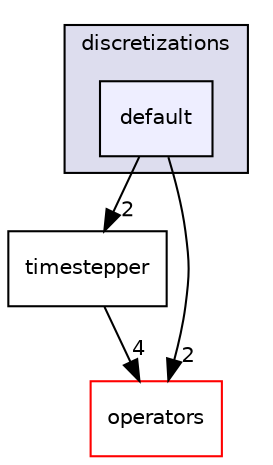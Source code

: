 digraph "default" {
  compound=true
  node [ fontsize="10", fontname="Helvetica"];
  edge [ labelfontsize="10", labelfontname="Helvetica"];
  subgraph clusterdir_1c4344a5cb9f11364009bdabd5974453 {
    graph [ bgcolor="#ddddee", pencolor="black", label="discretizations" fontname="Helvetica", fontsize="10", URL="dir_1c4344a5cb9f11364009bdabd5974453.html"]
  dir_3cf307f8a6b9d9a058d001b6d9b38fe9 [shape=box, label="default", style="filled", fillcolor="#eeeeff", pencolor="black", URL="dir_3cf307f8a6b9d9a058d001b6d9b38fe9.html"];
  }
  dir_dcfbe8758bba0745af0c464c9828dc4a [shape=box label="timestepper" URL="dir_dcfbe8758bba0745af0c464c9828dc4a.html"];
  dir_91b47eb1f5534b791b2db4e72c4ced9d [shape=box label="operators" fillcolor="white" style="filled" color="red" URL="dir_91b47eb1f5534b791b2db4e72c4ced9d.html"];
  dir_dcfbe8758bba0745af0c464c9828dc4a->dir_91b47eb1f5534b791b2db4e72c4ced9d [headlabel="4", labeldistance=1.5 headhref="dir_000004_000005.html"];
  dir_3cf307f8a6b9d9a058d001b6d9b38fe9->dir_dcfbe8758bba0745af0c464c9828dc4a [headlabel="2", labeldistance=1.5 headhref="dir_000040_000004.html"];
  dir_3cf307f8a6b9d9a058d001b6d9b38fe9->dir_91b47eb1f5534b791b2db4e72c4ced9d [headlabel="2", labeldistance=1.5 headhref="dir_000040_000005.html"];
}
